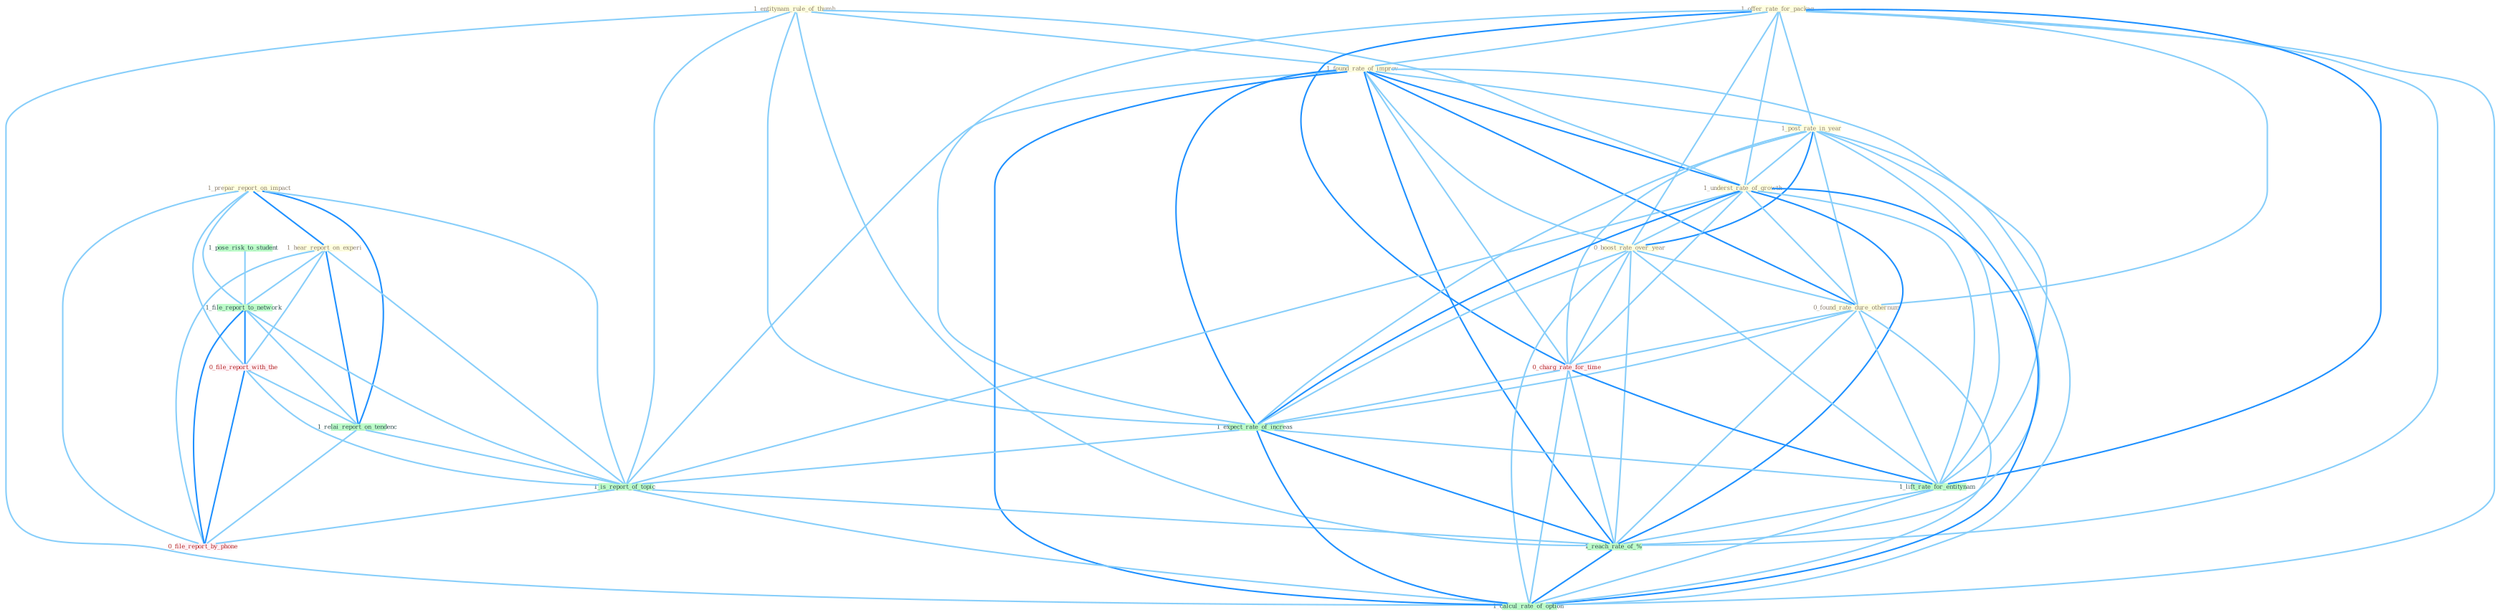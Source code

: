 Graph G{ 
    node
    [shape=polygon,style=filled,width=.5,height=.06,color="#BDFCC9",fixedsize=true,fontsize=4,
    fontcolor="#2f4f4f"];
    {node
    [color="#ffffe0", fontcolor="#8b7d6b"] "1_prepar_report_on_impact " "1_hear_report_on_experi " "1_entitynam_rule_of_thumb " "1_offer_rate_for_packag " "1_found_rate_of_improv " "1_post_rate_in_year " "1_underst_rate_of_growth " "0_boost_rate_over_year " "0_found_rate_dure_othernum "}
{node [color="#fff0f5", fontcolor="#b22222"] "0_file_report_with_the " "0_charg_rate_for_time " "0_file_report_by_phone "}
edge [color="#B0E2FF"];

	"1_prepar_report_on_impact " -- "1_hear_report_on_experi " [w="2", color="#1e90ff" , len=0.8];
	"1_prepar_report_on_impact " -- "1_file_report_to_network " [w="1", color="#87cefa" ];
	"1_prepar_report_on_impact " -- "0_file_report_with_the " [w="1", color="#87cefa" ];
	"1_prepar_report_on_impact " -- "1_relai_report_on_tendenc " [w="2", color="#1e90ff" , len=0.8];
	"1_prepar_report_on_impact " -- "1_is_report_of_topic " [w="1", color="#87cefa" ];
	"1_prepar_report_on_impact " -- "0_file_report_by_phone " [w="1", color="#87cefa" ];
	"1_hear_report_on_experi " -- "1_file_report_to_network " [w="1", color="#87cefa" ];
	"1_hear_report_on_experi " -- "0_file_report_with_the " [w="1", color="#87cefa" ];
	"1_hear_report_on_experi " -- "1_relai_report_on_tendenc " [w="2", color="#1e90ff" , len=0.8];
	"1_hear_report_on_experi " -- "1_is_report_of_topic " [w="1", color="#87cefa" ];
	"1_hear_report_on_experi " -- "0_file_report_by_phone " [w="1", color="#87cefa" ];
	"1_entitynam_rule_of_thumb " -- "1_found_rate_of_improv " [w="1", color="#87cefa" ];
	"1_entitynam_rule_of_thumb " -- "1_underst_rate_of_growth " [w="1", color="#87cefa" ];
	"1_entitynam_rule_of_thumb " -- "1_expect_rate_of_increas " [w="1", color="#87cefa" ];
	"1_entitynam_rule_of_thumb " -- "1_is_report_of_topic " [w="1", color="#87cefa" ];
	"1_entitynam_rule_of_thumb " -- "1_reach_rate_of_% " [w="1", color="#87cefa" ];
	"1_entitynam_rule_of_thumb " -- "1_calcul_rate_of_option " [w="1", color="#87cefa" ];
	"1_offer_rate_for_packag " -- "1_found_rate_of_improv " [w="1", color="#87cefa" ];
	"1_offer_rate_for_packag " -- "1_post_rate_in_year " [w="1", color="#87cefa" ];
	"1_offer_rate_for_packag " -- "1_underst_rate_of_growth " [w="1", color="#87cefa" ];
	"1_offer_rate_for_packag " -- "0_boost_rate_over_year " [w="1", color="#87cefa" ];
	"1_offer_rate_for_packag " -- "0_found_rate_dure_othernum " [w="1", color="#87cefa" ];
	"1_offer_rate_for_packag " -- "0_charg_rate_for_time " [w="2", color="#1e90ff" , len=0.8];
	"1_offer_rate_for_packag " -- "1_expect_rate_of_increas " [w="1", color="#87cefa" ];
	"1_offer_rate_for_packag " -- "1_lift_rate_for_entitynam " [w="2", color="#1e90ff" , len=0.8];
	"1_offer_rate_for_packag " -- "1_reach_rate_of_% " [w="1", color="#87cefa" ];
	"1_offer_rate_for_packag " -- "1_calcul_rate_of_option " [w="1", color="#87cefa" ];
	"1_found_rate_of_improv " -- "1_post_rate_in_year " [w="1", color="#87cefa" ];
	"1_found_rate_of_improv " -- "1_underst_rate_of_growth " [w="2", color="#1e90ff" , len=0.8];
	"1_found_rate_of_improv " -- "0_boost_rate_over_year " [w="1", color="#87cefa" ];
	"1_found_rate_of_improv " -- "0_found_rate_dure_othernum " [w="2", color="#1e90ff" , len=0.8];
	"1_found_rate_of_improv " -- "0_charg_rate_for_time " [w="1", color="#87cefa" ];
	"1_found_rate_of_improv " -- "1_expect_rate_of_increas " [w="2", color="#1e90ff" , len=0.8];
	"1_found_rate_of_improv " -- "1_lift_rate_for_entitynam " [w="1", color="#87cefa" ];
	"1_found_rate_of_improv " -- "1_is_report_of_topic " [w="1", color="#87cefa" ];
	"1_found_rate_of_improv " -- "1_reach_rate_of_% " [w="2", color="#1e90ff" , len=0.8];
	"1_found_rate_of_improv " -- "1_calcul_rate_of_option " [w="2", color="#1e90ff" , len=0.8];
	"1_post_rate_in_year " -- "1_underst_rate_of_growth " [w="1", color="#87cefa" ];
	"1_post_rate_in_year " -- "0_boost_rate_over_year " [w="2", color="#1e90ff" , len=0.8];
	"1_post_rate_in_year " -- "0_found_rate_dure_othernum " [w="1", color="#87cefa" ];
	"1_post_rate_in_year " -- "0_charg_rate_for_time " [w="1", color="#87cefa" ];
	"1_post_rate_in_year " -- "1_expect_rate_of_increas " [w="1", color="#87cefa" ];
	"1_post_rate_in_year " -- "1_lift_rate_for_entitynam " [w="1", color="#87cefa" ];
	"1_post_rate_in_year " -- "1_reach_rate_of_% " [w="1", color="#87cefa" ];
	"1_post_rate_in_year " -- "1_calcul_rate_of_option " [w="1", color="#87cefa" ];
	"1_underst_rate_of_growth " -- "0_boost_rate_over_year " [w="1", color="#87cefa" ];
	"1_underst_rate_of_growth " -- "0_found_rate_dure_othernum " [w="1", color="#87cefa" ];
	"1_underst_rate_of_growth " -- "0_charg_rate_for_time " [w="1", color="#87cefa" ];
	"1_underst_rate_of_growth " -- "1_expect_rate_of_increas " [w="2", color="#1e90ff" , len=0.8];
	"1_underst_rate_of_growth " -- "1_lift_rate_for_entitynam " [w="1", color="#87cefa" ];
	"1_underst_rate_of_growth " -- "1_is_report_of_topic " [w="1", color="#87cefa" ];
	"1_underst_rate_of_growth " -- "1_reach_rate_of_% " [w="2", color="#1e90ff" , len=0.8];
	"1_underst_rate_of_growth " -- "1_calcul_rate_of_option " [w="2", color="#1e90ff" , len=0.8];
	"0_boost_rate_over_year " -- "0_found_rate_dure_othernum " [w="1", color="#87cefa" ];
	"0_boost_rate_over_year " -- "0_charg_rate_for_time " [w="1", color="#87cefa" ];
	"0_boost_rate_over_year " -- "1_expect_rate_of_increas " [w="1", color="#87cefa" ];
	"0_boost_rate_over_year " -- "1_lift_rate_for_entitynam " [w="1", color="#87cefa" ];
	"0_boost_rate_over_year " -- "1_reach_rate_of_% " [w="1", color="#87cefa" ];
	"0_boost_rate_over_year " -- "1_calcul_rate_of_option " [w="1", color="#87cefa" ];
	"0_found_rate_dure_othernum " -- "0_charg_rate_for_time " [w="1", color="#87cefa" ];
	"0_found_rate_dure_othernum " -- "1_expect_rate_of_increas " [w="1", color="#87cefa" ];
	"0_found_rate_dure_othernum " -- "1_lift_rate_for_entitynam " [w="1", color="#87cefa" ];
	"0_found_rate_dure_othernum " -- "1_reach_rate_of_% " [w="1", color="#87cefa" ];
	"0_found_rate_dure_othernum " -- "1_calcul_rate_of_option " [w="1", color="#87cefa" ];
	"1_pose_risk_to_student " -- "1_file_report_to_network " [w="1", color="#87cefa" ];
	"1_file_report_to_network " -- "0_file_report_with_the " [w="2", color="#1e90ff" , len=0.8];
	"1_file_report_to_network " -- "1_relai_report_on_tendenc " [w="1", color="#87cefa" ];
	"1_file_report_to_network " -- "1_is_report_of_topic " [w="1", color="#87cefa" ];
	"1_file_report_to_network " -- "0_file_report_by_phone " [w="2", color="#1e90ff" , len=0.8];
	"0_file_report_with_the " -- "1_relai_report_on_tendenc " [w="1", color="#87cefa" ];
	"0_file_report_with_the " -- "1_is_report_of_topic " [w="1", color="#87cefa" ];
	"0_file_report_with_the " -- "0_file_report_by_phone " [w="2", color="#1e90ff" , len=0.8];
	"0_charg_rate_for_time " -- "1_expect_rate_of_increas " [w="1", color="#87cefa" ];
	"0_charg_rate_for_time " -- "1_lift_rate_for_entitynam " [w="2", color="#1e90ff" , len=0.8];
	"0_charg_rate_for_time " -- "1_reach_rate_of_% " [w="1", color="#87cefa" ];
	"0_charg_rate_for_time " -- "1_calcul_rate_of_option " [w="1", color="#87cefa" ];
	"1_expect_rate_of_increas " -- "1_lift_rate_for_entitynam " [w="1", color="#87cefa" ];
	"1_expect_rate_of_increas " -- "1_is_report_of_topic " [w="1", color="#87cefa" ];
	"1_expect_rate_of_increas " -- "1_reach_rate_of_% " [w="2", color="#1e90ff" , len=0.8];
	"1_expect_rate_of_increas " -- "1_calcul_rate_of_option " [w="2", color="#1e90ff" , len=0.8];
	"1_relai_report_on_tendenc " -- "1_is_report_of_topic " [w="1", color="#87cefa" ];
	"1_relai_report_on_tendenc " -- "0_file_report_by_phone " [w="1", color="#87cefa" ];
	"1_lift_rate_for_entitynam " -- "1_reach_rate_of_% " [w="1", color="#87cefa" ];
	"1_lift_rate_for_entitynam " -- "1_calcul_rate_of_option " [w="1", color="#87cefa" ];
	"1_is_report_of_topic " -- "1_reach_rate_of_% " [w="1", color="#87cefa" ];
	"1_is_report_of_topic " -- "0_file_report_by_phone " [w="1", color="#87cefa" ];
	"1_is_report_of_topic " -- "1_calcul_rate_of_option " [w="1", color="#87cefa" ];
	"1_reach_rate_of_% " -- "1_calcul_rate_of_option " [w="2", color="#1e90ff" , len=0.8];
}